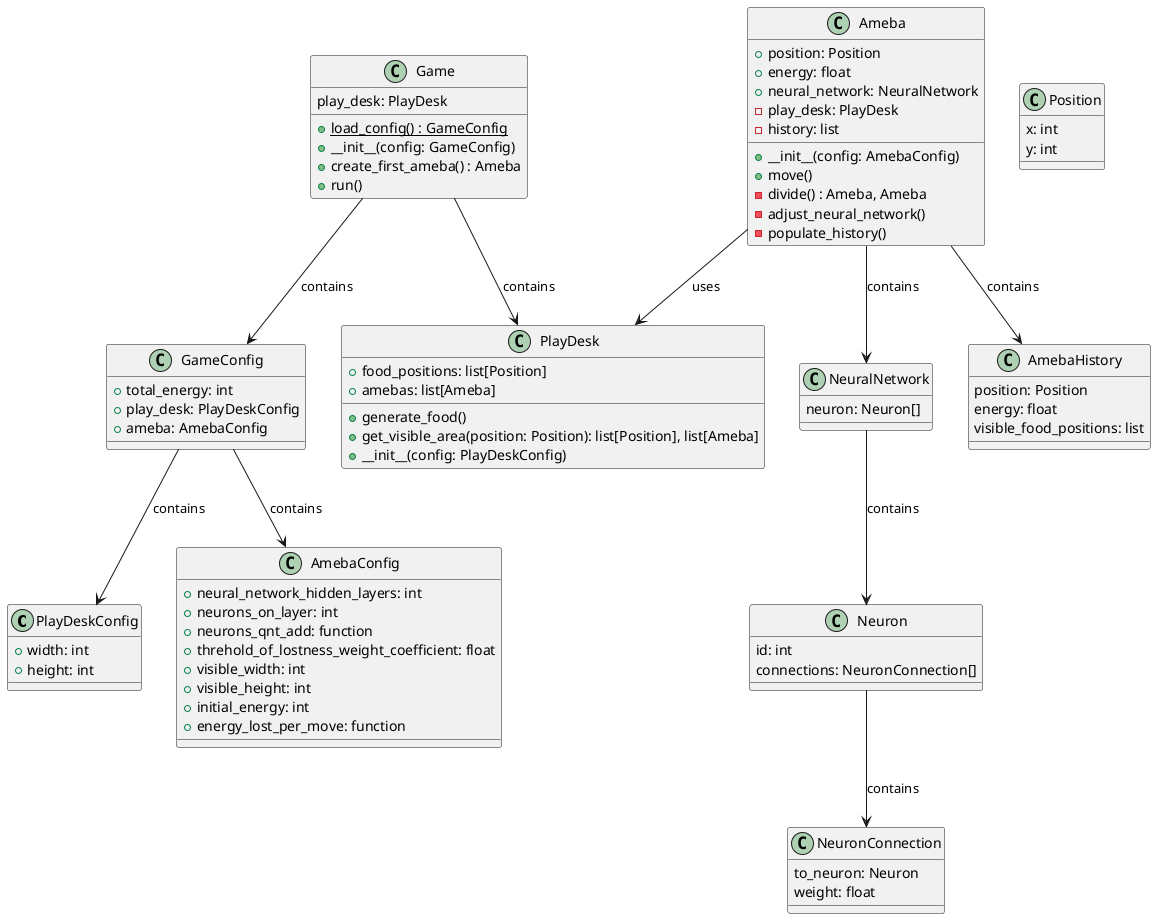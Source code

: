 @startuml


class PlayDeskConfig {
    + width: int
    + height: int
}

class AmebaConfig {
    + neural_network_hidden_layers: int
    + neurons_on_layer: int
    + neurons_qnt_add: function
    + threhold_of_lostness_weight_coefficient: float
    + visible_width: int
    + visible_height: int
    + initial_energy: int
    + energy_lost_per_move: function
}

class GameConfig {
    + total_energy: int
    + play_desk: PlayDeskConfig
    + ameba: AmebaConfig

}

GameConfig --> PlayDeskConfig : contains
GameConfig --> AmebaConfig : contains


class PlayDesk {
    + food_positions: list[Position]
    + amebas: list[Ameba]
    + generate_food()
    + get_visible_area(position: Position): list[Position], list[Ameba]
    + __init__(config: PlayDeskConfig)
}


class NeuronConnection {
    to_neuron: Neuron
    weight: float
}


class Neuron {
    id: int
    connections: NeuronConnection[]
}


Neuron --> NeuronConnection : contains


class NeuralNetwork {
    neuron: Neuron[]
}

NeuralNetwork --> Neuron : contains


class Position {
    x: int
    y: int
}

class AmebaHistory {
    position: Position
    energy: float
    visible_food_positions: list
}


class Ameba {
    + position: Position
    + energy: float
    + neural_network: NeuralNetwork
    - play_desk: PlayDesk
    - history: list
    + __init__(config: AmebaConfig)
    + move()
    - divide() : Ameba, Ameba
    - adjust_neural_network()
    - populate_history()
}

Ameba --> AmebaHistory : contains
Ameba --> NeuralNetwork : contains
Ameba --> PlayDesk : uses


class Game {
    play_desk: PlayDesk
    + {static} load_config() : GameConfig
    + __init__(config: GameConfig)
    + create_first_ameba() : Ameba
    + run()
}

Game --> PlayDesk : contains
Game --> GameConfig : contains


@enduml